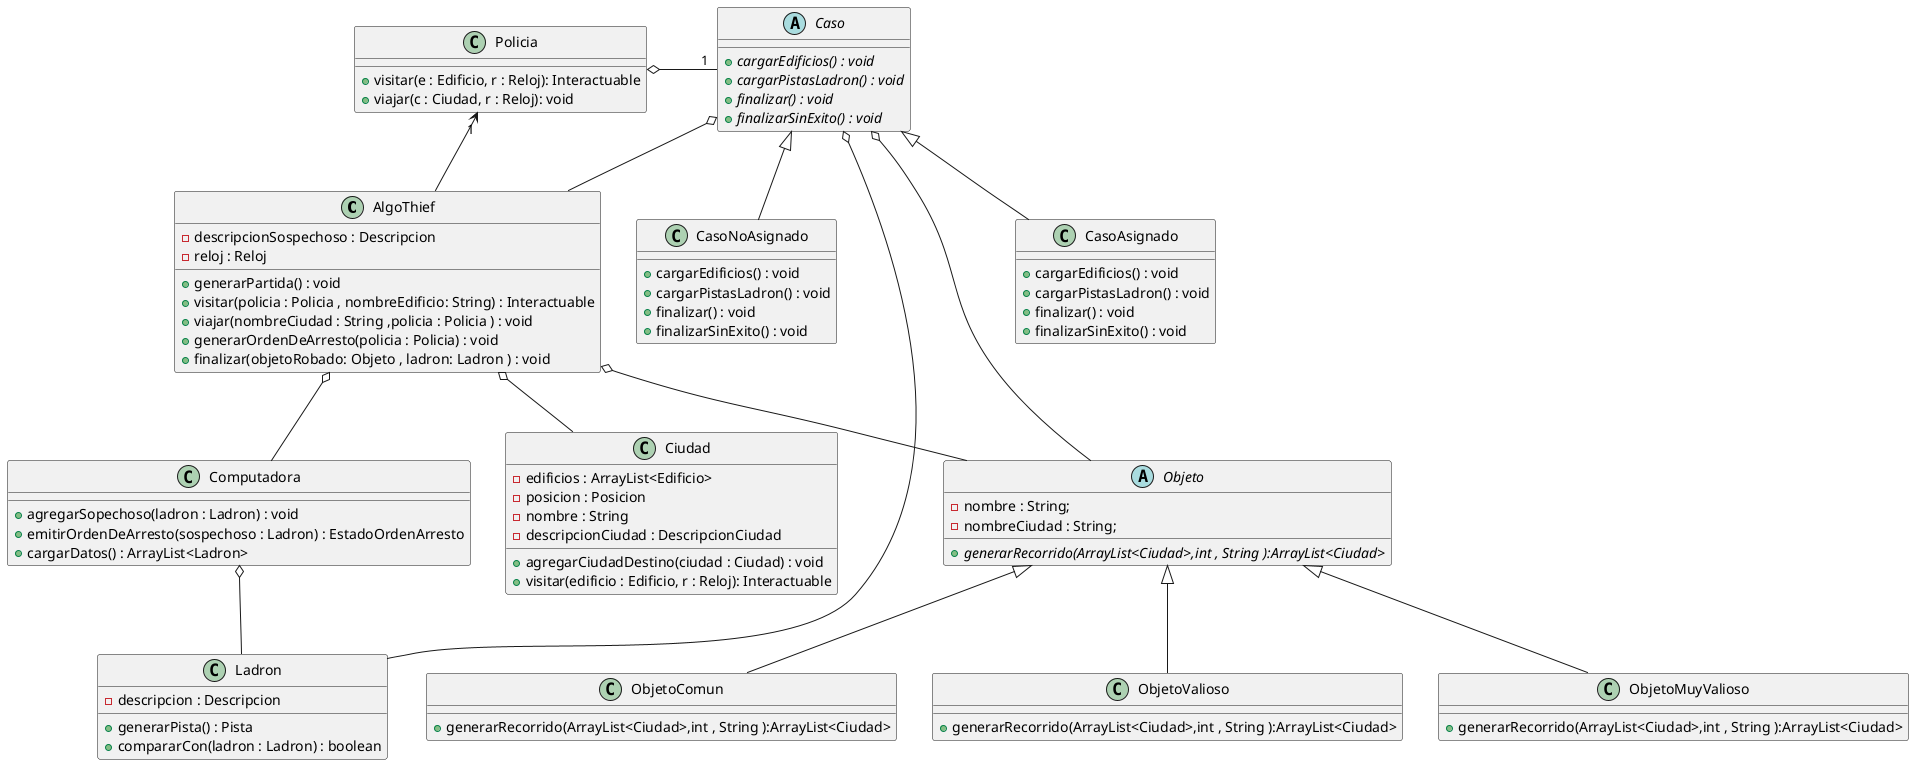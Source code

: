 @startuml


AlgoThief o-- Ciudad
AlgoThief o-- Objeto
AlgoThief o-- Computadora

Computadora o-- Ladron

Objeto <|-- ObjetoComun
Objeto <|-- ObjetoValioso
Objeto <|-- ObjetoMuyValioso

Caso o-- AlgoThief
Caso o-- Objeto
Caso o-- Ladron
Caso <|-- CasoAsignado
Caso <|-- CasoNoAsignado
Policia o-"1" Caso
AlgoThief ->"1" Policia

class Policia {
    + visitar(e : Edificio, r : Reloj): Interactuable
    + viajar(c : Ciudad, r : Reloj): void
}

abstract class Caso {
 + {abstract} cargarEdificios() : void
 + {abstract} cargarPistasLadron() : void
 + {abstract} finalizar() : void
 + {abstract} finalizarSinExito() : void
}

 class CasoAsignado {
 + cargarEdificios() : void
 + cargarPistasLadron() : void
 + finalizar() : void
 + finalizarSinExito() : void
}

class CasoNoAsignado {
 + cargarEdificios() : void
 + cargarPistasLadron() : void
 + finalizar() : void
 + finalizarSinExito() : void
}
abstract class Objeto {
    - nombre : String;
    - nombreCiudad : String;

    + {abstract} generarRecorrido(ArrayList<Ciudad>,int , String ):ArrayList<Ciudad>
}

class AlgoThief {
    - descripcionSospechoso : Descripcion
    - reloj : Reloj
    + generarPartida() : void
    + visitar(policia : Policia , nombreEdificio: String) : Interactuable
    + viajar(nombreCiudad : String ,policia : Policia ) : void
    + generarOrdenDeArresto(policia : Policia) : void
    + finalizar(objetoRobado: Objeto , ladron: Ladron ) : void
}

class Ciudad {
    - edificios : ArrayList<Edificio>
    - posicion : Posicion
    - nombre : String
    - descripcionCiudad : DescripcionCiudad

    + agregarCiudadDestino(ciudad : Ciudad) : void
    + visitar(edificio : Edificio, r : Reloj): Interactuable
}

class ObjetoComun {
    +generarRecorrido(ArrayList<Ciudad>,int , String ):ArrayList<Ciudad>
}

class ObjetoValioso {
    + generarRecorrido(ArrayList<Ciudad>,int , String ):ArrayList<Ciudad>
}

class ObjetoMuyValioso {
    + generarRecorrido(ArrayList<Ciudad>,int , String ):ArrayList<Ciudad>
}



class Computadora {
    + agregarSopechoso(ladron : Ladron) : void
    + emitirOrdenDeArresto(sospechoso : Ladron) : EstadoOrdenArresto
    + cargarDatos() : ArrayList<Ladron>
}

class Ladron {
    - descripcion : Descripcion
    + generarPista() : Pista
    + compararCon(ladron : Ladron) : boolean
}




@enduml